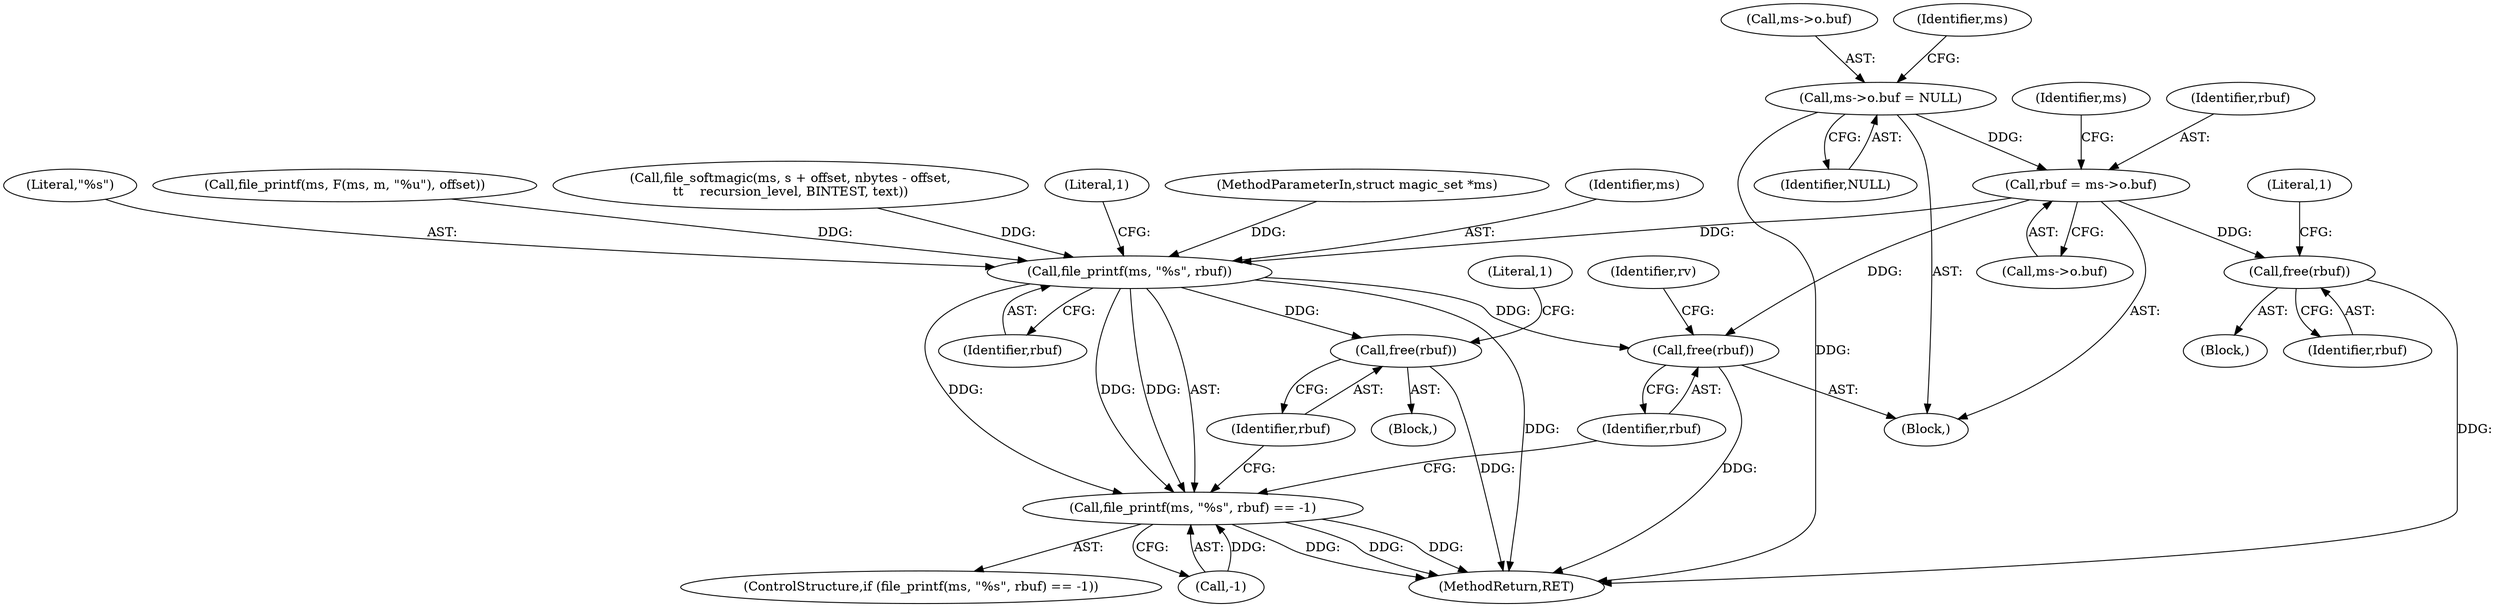 digraph "0_file_4a284c89d6ef11aca34da65da7d673050a5ea320_4@pointer" {
"1001595" [label="(Call,rbuf = ms->o.buf)"];
"1001557" [label="(Call,ms->o.buf = NULL)"];
"1001641" [label="(Call,free(rbuf))"];
"1001648" [label="(Call,file_printf(ms, \"%s\", rbuf))"];
"1001647" [label="(Call,file_printf(ms, \"%s\", rbuf) == -1)"];
"1001655" [label="(Call,free(rbuf))"];
"1001660" [label="(Call,free(rbuf))"];
"1001651" [label="(Identifier,rbuf)"];
"1001647" [label="(Call,file_printf(ms, \"%s\", rbuf) == -1)"];
"1001655" [label="(Call,free(rbuf))"];
"1001659" [label="(Literal,1)"];
"1001605" [label="(Identifier,ms)"];
"1001648" [label="(Call,file_printf(ms, \"%s\", rbuf))"];
"1001456" [label="(Block,)"];
"1001645" [label="(Literal,1)"];
"1001650" [label="(Literal,\"%s\")"];
"1001631" [label="(Call,file_printf(ms, F(ms, m, \"%u\"), offset))"];
"1001571" [label="(Call,file_softmagic(ms, s + offset, nbytes - offset,\n\t\t    recursion_level, BINTEST, text))"];
"1001660" [label="(Call,free(rbuf))"];
"1001558" [label="(Call,ms->o.buf)"];
"1001656" [label="(Identifier,rbuf)"];
"1001654" [label="(Block,)"];
"1001646" [label="(ControlStructure,if (file_printf(ms, \"%s\", rbuf) == -1))"];
"1001661" [label="(Identifier,rbuf)"];
"1001784" [label="(MethodReturn,RET)"];
"1001563" [label="(Identifier,NULL)"];
"1001642" [label="(Identifier,rbuf)"];
"1001596" [label="(Identifier,rbuf)"];
"1001653" [label="(Literal,1)"];
"1000103" [label="(MethodParameterIn,struct magic_set *ms)"];
"1001597" [label="(Call,ms->o.buf)"];
"1001663" [label="(Identifier,rv)"];
"1001595" [label="(Call,rbuf = ms->o.buf)"];
"1001649" [label="(Identifier,ms)"];
"1001640" [label="(Block,)"];
"1001652" [label="(Call,-1)"];
"1001566" [label="(Identifier,ms)"];
"1001641" [label="(Call,free(rbuf))"];
"1001557" [label="(Call,ms->o.buf = NULL)"];
"1001595" -> "1001456"  [label="AST: "];
"1001595" -> "1001597"  [label="CFG: "];
"1001596" -> "1001595"  [label="AST: "];
"1001597" -> "1001595"  [label="AST: "];
"1001605" -> "1001595"  [label="CFG: "];
"1001557" -> "1001595"  [label="DDG: "];
"1001595" -> "1001641"  [label="DDG: "];
"1001595" -> "1001648"  [label="DDG: "];
"1001595" -> "1001660"  [label="DDG: "];
"1001557" -> "1001456"  [label="AST: "];
"1001557" -> "1001563"  [label="CFG: "];
"1001558" -> "1001557"  [label="AST: "];
"1001563" -> "1001557"  [label="AST: "];
"1001566" -> "1001557"  [label="CFG: "];
"1001557" -> "1001784"  [label="DDG: "];
"1001641" -> "1001640"  [label="AST: "];
"1001641" -> "1001642"  [label="CFG: "];
"1001642" -> "1001641"  [label="AST: "];
"1001645" -> "1001641"  [label="CFG: "];
"1001641" -> "1001784"  [label="DDG: "];
"1001648" -> "1001647"  [label="AST: "];
"1001648" -> "1001651"  [label="CFG: "];
"1001649" -> "1001648"  [label="AST: "];
"1001650" -> "1001648"  [label="AST: "];
"1001651" -> "1001648"  [label="AST: "];
"1001653" -> "1001648"  [label="CFG: "];
"1001648" -> "1001784"  [label="DDG: "];
"1001648" -> "1001647"  [label="DDG: "];
"1001648" -> "1001647"  [label="DDG: "];
"1001648" -> "1001647"  [label="DDG: "];
"1001631" -> "1001648"  [label="DDG: "];
"1001571" -> "1001648"  [label="DDG: "];
"1000103" -> "1001648"  [label="DDG: "];
"1001648" -> "1001655"  [label="DDG: "];
"1001648" -> "1001660"  [label="DDG: "];
"1001647" -> "1001646"  [label="AST: "];
"1001647" -> "1001652"  [label="CFG: "];
"1001652" -> "1001647"  [label="AST: "];
"1001656" -> "1001647"  [label="CFG: "];
"1001661" -> "1001647"  [label="CFG: "];
"1001647" -> "1001784"  [label="DDG: "];
"1001647" -> "1001784"  [label="DDG: "];
"1001647" -> "1001784"  [label="DDG: "];
"1001652" -> "1001647"  [label="DDG: "];
"1001655" -> "1001654"  [label="AST: "];
"1001655" -> "1001656"  [label="CFG: "];
"1001656" -> "1001655"  [label="AST: "];
"1001659" -> "1001655"  [label="CFG: "];
"1001655" -> "1001784"  [label="DDG: "];
"1001660" -> "1001456"  [label="AST: "];
"1001660" -> "1001661"  [label="CFG: "];
"1001661" -> "1001660"  [label="AST: "];
"1001663" -> "1001660"  [label="CFG: "];
"1001660" -> "1001784"  [label="DDG: "];
}
